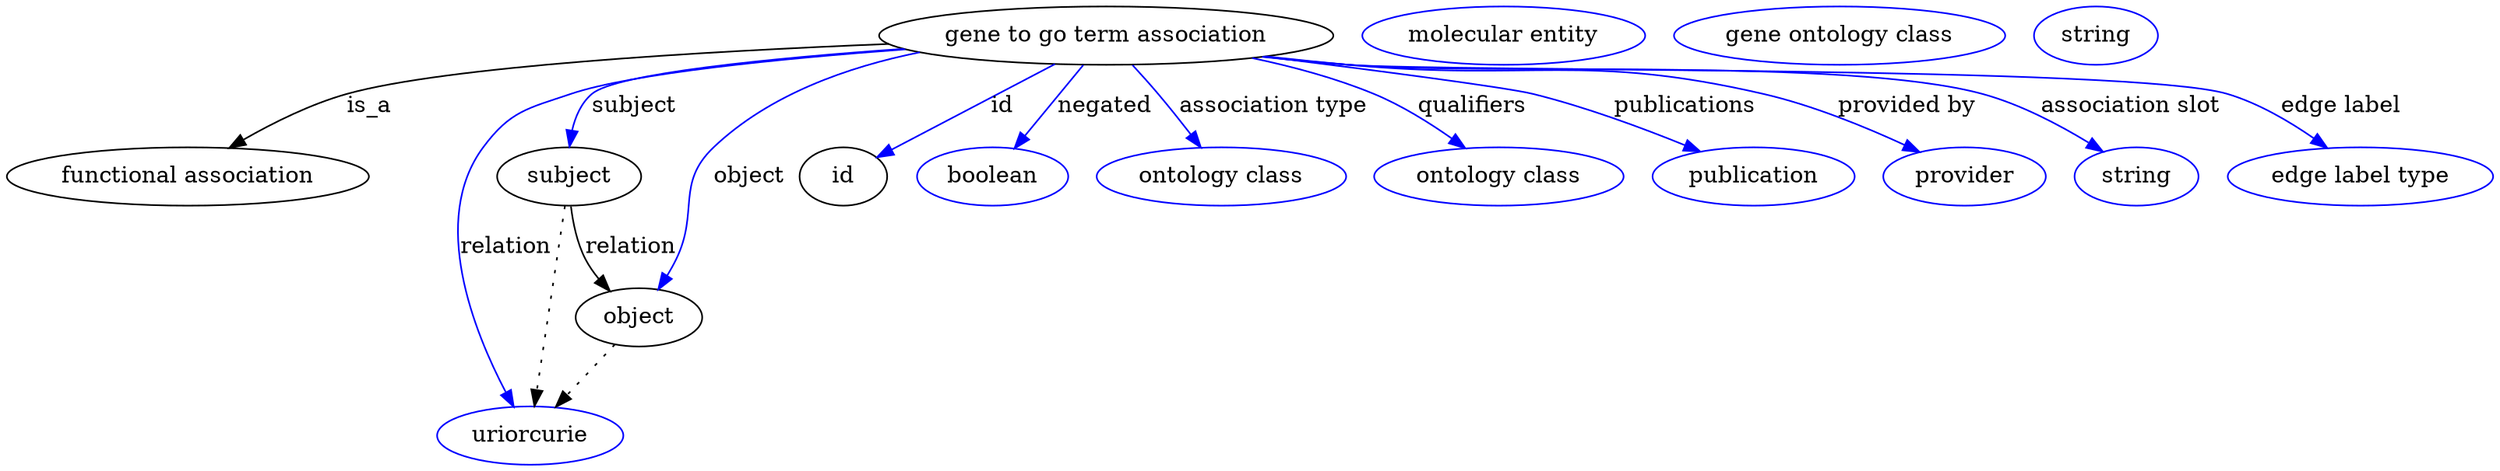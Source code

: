 digraph {
	graph [bb="0,0,1276.1,283"];
	node [label="\N"];
	"gene to go term association"	 [height=0.5,
		label="gene to go term association",
		pos="571.74,265",
		width=3.015];
	"functional association"	 [height=0.5,
		pos="87.742,178",
		width=2.4373];
	"gene to go term association" -> "functional association"	 [label=is_a,
		lp="178.74,221.5",
		pos="e,109.02,195.6 465.46,261.23 364.65,256.62 220.9,247.1 167.74,229 149.79,222.89 131.81,211.96 117.46,201.79"];
	subject	 [height=0.5,
		pos="278.74,178",
		width=0.99297];
	"gene to go term association" -> subject	 [color=blue,
		label=subject,
		lp="317.24,221.5",
		pos="e,280.78,196.09 474.01,257.09 401.04,250.36 311.63,240.06 297.74,229 290.57,223.29 286.1,214.58 283.33,205.97",
		style=solid];
	relation	 [color=blue,
		height=0.5,
		label=uriorcurie,
		pos="260.74,18",
		width=1.2638];
	"gene to go term association" -> relation	 [color=blue,
		label=relation,
		lp="242.74,134.5",
		pos="e,250.97,35.659 472.68,257.59 403.11,251.46 316.66,241.7 282.74,229 258.15,219.79 247.34,218.46 233.74,196 205.06,148.63 229.01,\
81.572 246.48,44.765",
		style=solid];
	object	 [height=0.5,
		pos="320.74,91",
		width=0.9027];
	"gene to go term association" -> object	 [color=blue,
		label=object,
		lp="376.74,178",
		pos="e,328.9,108.44 506.34,250.55 452.14,237.37 380.72,216.83 359.74,196 336.8,173.22 348.43,157.14 336.74,127 335.56,123.94 334.25,120.76 \
332.91,117.62",
		style=solid];
	id	 [height=0.5,
		pos="429.74,178",
		width=0.75];
	"gene to go term association" -> id	 [color=blue,
		label=id,
		lp="515.24,221.5",
		pos="e,449.84,190.32 543.35,247.6 518.7,232.5 483.17,210.73 458.43,195.58",
		style=solid];
	negated	 [color=blue,
		height=0.5,
		label=boolean,
		pos="512.74,178",
		width=1.0652];
	"gene to go term association" -> negated	 [color=blue,
		label=negated,
		lp="568.24,221.5",
		pos="e,524.55,195.41 559.52,246.97 551.1,234.56 539.79,217.88 530.39,204.03",
		style=solid];
	"association type"	 [color=blue,
		height=0.5,
		label="ontology class",
		pos="630.74,178",
		width=1.7151];
	"gene to go term association" -> "association type"	 [color=blue,
		label="association type",
		lp="649.74,221.5",
		pos="e,618.73,195.71 583.97,246.97 592.33,234.64 603.55,218.1 612.91,204.3",
		style=solid];
	qualifiers	 [color=blue,
		height=0.5,
		label="ontology class",
		pos="771.74,178",
		width=1.7151];
	"gene to go term association" -> qualifiers	 [color=blue,
		label=qualifiers,
		lp="749.74,221.5",
		pos="e,750.86,195.14 637.31,250.6 657.22,245.09 678.81,237.93 697.74,229 713.48,221.57 729.56,210.93 742.69,201.29",
		style=solid];
	publications	 [color=blue,
		height=0.5,
		label=publication,
		pos="901.74,178",
		width=1.3902];
	"gene to go term association" -> publications	 [color=blue,
		label=publications,
		lp="855.24,221.5",
		pos="e,871.84,192.73 649.63,252.39 703.29,243.55 767.12,232.68 779.74,229 808.22,220.7 839.02,207.79 862.56,197.03",
		style=solid];
	"provided by"	 [color=blue,
		height=0.5,
		label=provider,
		pos="1009.7,178",
		width=1.1193];
	"gene to go term association" -> "provided by"	 [color=blue,
		label="provided by",
		lp="969.74,221.5",
		pos="e,984.12,192.06 649.37,252.34 662.49,250.4 675.99,248.54 688.74,247 779.1,236.07 804.54,251.48 892.74,229 921.62,221.64 952.44,207.94 \
975.2,196.59",
		style=solid];
	"association slot"	 [color=blue,
		height=0.5,
		label=string,
		pos="1098.7,178",
		width=0.84854];
	"gene to go term association" -> "association slot"	 [color=blue,
		label="association slot",
		lp="1083.7,221.5",
		pos="e,1079.4,192.12 648.07,252.18 661.59,250.21 675.56,248.38 688.74,247 759.14,239.61 938.75,248.65 1006.7,229 1029.7,222.35 1053.3,\
209.13 1070.9,197.82",
		style=solid];
	"edge label"	 [color=blue,
		height=0.5,
		label="edge label type",
		pos="1211.7,178",
		width=1.7873];
	"gene to go term association" -> "edge label"	 [color=blue,
		label="edge label",
		lp="1188.7,221.5",
		pos="e,1191,195.17 647.43,252.09 661.14,250.11 675.34,248.3 688.74,247 786.37,237.53 1036,257.85 1129.7,229 1148.8,223.15 1167.8,211.76 \
1182.7,201.22",
		style=solid];
	subject -> relation	 [pos="e,262.79,36.223 276.71,159.96 273.61,132.35 267.65,79.375 263.95,46.525",
		style=dotted];
	subject -> object	 [label=relation,
		lp="315.74,134.5",
		pos="e,307.13,107.49 282.88,159.99 285.54,149.97 289.5,137.45 294.74,127 296.65,123.2 298.94,119.37 301.36,115.69"];
	"gene to go term association_subject"	 [color=blue,
		height=0.5,
		label="molecular entity",
		pos="766.74,265",
		width=1.9137];
	object -> relation	 [pos="e,274.93,35.261 307.13,74.435 299.54,65.207 289.94,53.528 281.45,43.191",
		style=dotted];
	"gene to go term association_object"	 [color=blue,
		height=0.5,
		label="gene ontology class",
		pos="933.74,265",
		width=2.2387];
	association_id	 [color=blue,
		height=0.5,
		label=string,
		pos="1062.7,265",
		width=0.84854];
}
